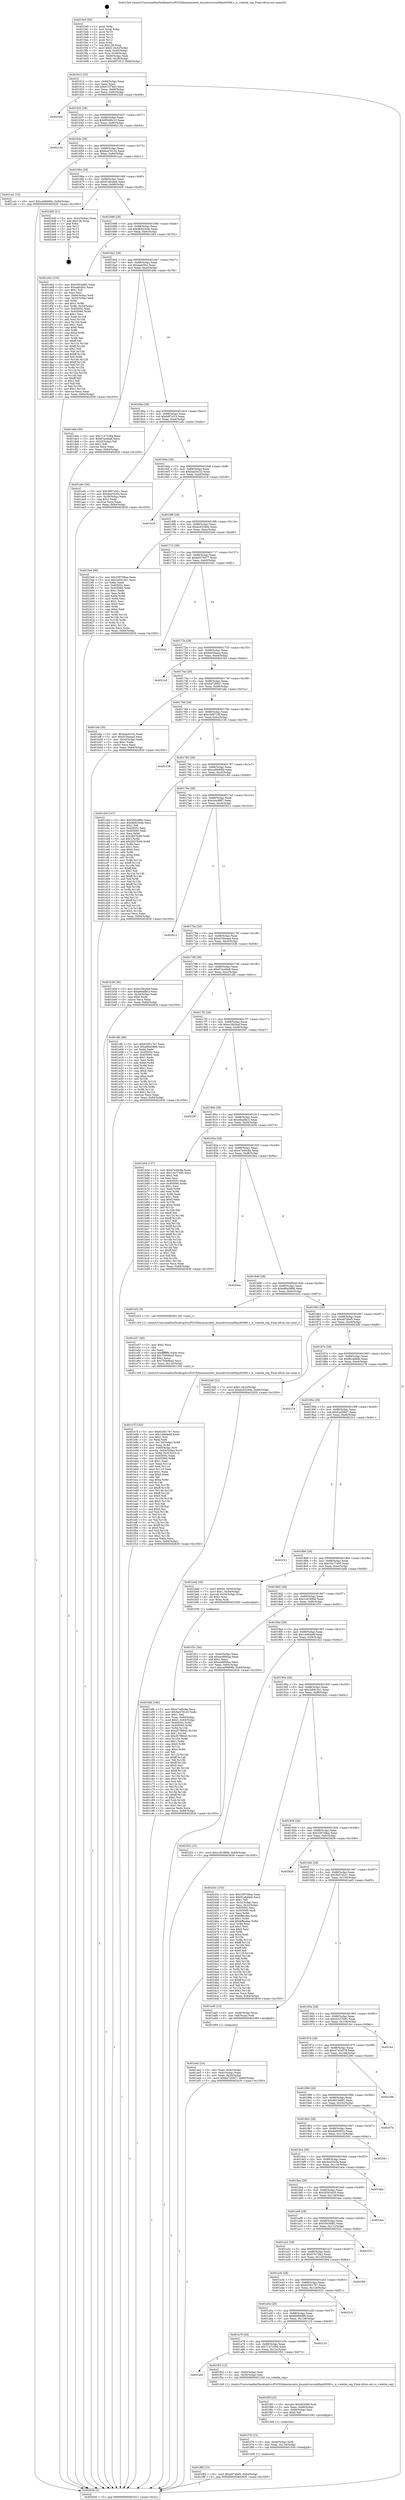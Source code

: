 digraph "0x4015e0" {
  label = "0x4015e0 (/mnt/c/Users/mathe/Desktop/tcc/POCII/binaries/extr_linuxdriversmfdtps65090.c_is_volatile_reg_Final-ollvm.out::main(0))"
  labelloc = "t"
  node[shape=record]

  Entry [label="",width=0.3,height=0.3,shape=circle,fillcolor=black,style=filled]
  "0x401612" [label="{
     0x401612 [32]\l
     | [instrs]\l
     &nbsp;&nbsp;0x401612 \<+6\>: mov -0x84(%rbp),%eax\l
     &nbsp;&nbsp;0x401618 \<+2\>: mov %eax,%ecx\l
     &nbsp;&nbsp;0x40161a \<+6\>: sub $0x811f7aa3,%ecx\l
     &nbsp;&nbsp;0x401620 \<+6\>: mov %eax,-0x88(%rbp)\l
     &nbsp;&nbsp;0x401626 \<+6\>: mov %ecx,-0x8c(%rbp)\l
     &nbsp;&nbsp;0x40162c \<+6\>: je 0000000000402329 \<main+0xd49\>\l
  }"]
  "0x402329" [label="{
     0x402329\l
  }", style=dashed]
  "0x401632" [label="{
     0x401632 [28]\l
     | [instrs]\l
     &nbsp;&nbsp;0x401632 \<+5\>: jmp 0000000000401637 \<main+0x57\>\l
     &nbsp;&nbsp;0x401637 \<+6\>: mov -0x88(%rbp),%eax\l
     &nbsp;&nbsp;0x40163d \<+5\>: sub $0x85b96c10,%eax\l
     &nbsp;&nbsp;0x401642 \<+6\>: mov %eax,-0x90(%rbp)\l
     &nbsp;&nbsp;0x401648 \<+6\>: je 0000000000402134 \<main+0xb54\>\l
  }"]
  Exit [label="",width=0.3,height=0.3,shape=circle,fillcolor=black,style=filled,peripheries=2]
  "0x402134" [label="{
     0x402134\l
  }", style=dashed]
  "0x40164e" [label="{
     0x40164e [28]\l
     | [instrs]\l
     &nbsp;&nbsp;0x40164e \<+5\>: jmp 0000000000401653 \<main+0x73\>\l
     &nbsp;&nbsp;0x401653 \<+6\>: mov -0x88(%rbp),%eax\l
     &nbsp;&nbsp;0x401659 \<+5\>: sub $0x8a4761d3,%eax\l
     &nbsp;&nbsp;0x40165e \<+6\>: mov %eax,-0x94(%rbp)\l
     &nbsp;&nbsp;0x401664 \<+6\>: je 0000000000401ca1 \<main+0x6c1\>\l
  }"]
  "0x401f85" [label="{
     0x401f85 [15]\l
     | [instrs]\l
     &nbsp;&nbsp;0x401f85 \<+10\>: movl $0xe974fef5,-0x84(%rbp)\l
     &nbsp;&nbsp;0x401f8f \<+5\>: jmp 0000000000402630 \<main+0x1050\>\l
  }"]
  "0x401ca1" [label="{
     0x401ca1 [15]\l
     | [instrs]\l
     &nbsp;&nbsp;0x401ca1 \<+10\>: movl $0xca09d06b,-0x84(%rbp)\l
     &nbsp;&nbsp;0x401cab \<+5\>: jmp 0000000000402630 \<main+0x1050\>\l
  }"]
  "0x40166a" [label="{
     0x40166a [28]\l
     | [instrs]\l
     &nbsp;&nbsp;0x40166a \<+5\>: jmp 000000000040166f \<main+0x8f\>\l
     &nbsp;&nbsp;0x40166f \<+6\>: mov -0x88(%rbp),%eax\l
     &nbsp;&nbsp;0x401675 \<+5\>: sub $0x91a644eb,%eax\l
     &nbsp;&nbsp;0x40167a \<+6\>: mov %eax,-0x98(%rbp)\l
     &nbsp;&nbsp;0x401680 \<+6\>: je 00000000004024d5 \<main+0xef5\>\l
  }"]
  "0x401f76" [label="{
     0x401f76 [15]\l
     | [instrs]\l
     &nbsp;&nbsp;0x401f76 \<+4\>: mov -0x60(%rbp),%rdi\l
     &nbsp;&nbsp;0x401f7a \<+6\>: mov %eax,-0x134(%rbp)\l
     &nbsp;&nbsp;0x401f80 \<+5\>: call 0000000000401030 \<free@plt\>\l
     | [calls]\l
     &nbsp;&nbsp;0x401030 \{1\} (unknown)\l
  }"]
  "0x4024d5" [label="{
     0x4024d5 [21]\l
     | [instrs]\l
     &nbsp;&nbsp;0x4024d5 \<+3\>: mov -0x2c(%rbp),%eax\l
     &nbsp;&nbsp;0x4024d8 \<+7\>: add $0x128,%rsp\l
     &nbsp;&nbsp;0x4024df \<+1\>: pop %rbx\l
     &nbsp;&nbsp;0x4024e0 \<+2\>: pop %r12\l
     &nbsp;&nbsp;0x4024e2 \<+2\>: pop %r13\l
     &nbsp;&nbsp;0x4024e4 \<+2\>: pop %r14\l
     &nbsp;&nbsp;0x4024e6 \<+2\>: pop %r15\l
     &nbsp;&nbsp;0x4024e8 \<+1\>: pop %rbp\l
     &nbsp;&nbsp;0x4024e9 \<+1\>: ret\l
  }"]
  "0x401686" [label="{
     0x401686 [28]\l
     | [instrs]\l
     &nbsp;&nbsp;0x401686 \<+5\>: jmp 000000000040168b \<main+0xab\>\l
     &nbsp;&nbsp;0x40168b \<+6\>: mov -0x88(%rbp),%eax\l
     &nbsp;&nbsp;0x401691 \<+5\>: sub $0x9b923cde,%eax\l
     &nbsp;&nbsp;0x401696 \<+6\>: mov %eax,-0x9c(%rbp)\l
     &nbsp;&nbsp;0x40169c \<+6\>: je 0000000000401d43 \<main+0x763\>\l
  }"]
  "0x401f5f" [label="{
     0x401f5f [23]\l
     | [instrs]\l
     &nbsp;&nbsp;0x401f5f \<+10\>: movabs $0x4030d6,%rdi\l
     &nbsp;&nbsp;0x401f69 \<+3\>: mov %eax,-0x68(%rbp)\l
     &nbsp;&nbsp;0x401f6c \<+3\>: mov -0x68(%rbp),%esi\l
     &nbsp;&nbsp;0x401f6f \<+2\>: mov $0x0,%al\l
     &nbsp;&nbsp;0x401f71 \<+5\>: call 0000000000401040 \<printf@plt\>\l
     | [calls]\l
     &nbsp;&nbsp;0x401040 \{1\} (unknown)\l
  }"]
  "0x401d43" [label="{
     0x401d43 [155]\l
     | [instrs]\l
     &nbsp;&nbsp;0x401d43 \<+5\>: mov $0x5563df82,%eax\l
     &nbsp;&nbsp;0x401d48 \<+5\>: mov $0xaafc5fcc,%ecx\l
     &nbsp;&nbsp;0x401d4d \<+2\>: mov $0x1,%dl\l
     &nbsp;&nbsp;0x401d4f \<+2\>: xor %esi,%esi\l
     &nbsp;&nbsp;0x401d51 \<+3\>: mov -0x64(%rbp),%edi\l
     &nbsp;&nbsp;0x401d54 \<+3\>: cmp -0x54(%rbp),%edi\l
     &nbsp;&nbsp;0x401d57 \<+4\>: setl %r8b\l
     &nbsp;&nbsp;0x401d5b \<+4\>: and $0x1,%r8b\l
     &nbsp;&nbsp;0x401d5f \<+4\>: mov %r8b,-0x2d(%rbp)\l
     &nbsp;&nbsp;0x401d63 \<+7\>: mov 0x40505c,%edi\l
     &nbsp;&nbsp;0x401d6a \<+8\>: mov 0x405060,%r9d\l
     &nbsp;&nbsp;0x401d72 \<+3\>: sub $0x1,%esi\l
     &nbsp;&nbsp;0x401d75 \<+3\>: mov %edi,%r10d\l
     &nbsp;&nbsp;0x401d78 \<+3\>: add %esi,%r10d\l
     &nbsp;&nbsp;0x401d7b \<+4\>: imul %r10d,%edi\l
     &nbsp;&nbsp;0x401d7f \<+3\>: and $0x1,%edi\l
     &nbsp;&nbsp;0x401d82 \<+3\>: cmp $0x0,%edi\l
     &nbsp;&nbsp;0x401d85 \<+4\>: sete %r8b\l
     &nbsp;&nbsp;0x401d89 \<+4\>: cmp $0xa,%r9d\l
     &nbsp;&nbsp;0x401d8d \<+4\>: setl %r11b\l
     &nbsp;&nbsp;0x401d91 \<+3\>: mov %r8b,%bl\l
     &nbsp;&nbsp;0x401d94 \<+3\>: xor $0xff,%bl\l
     &nbsp;&nbsp;0x401d97 \<+3\>: mov %r11b,%r14b\l
     &nbsp;&nbsp;0x401d9a \<+4\>: xor $0xff,%r14b\l
     &nbsp;&nbsp;0x401d9e \<+3\>: xor $0x1,%dl\l
     &nbsp;&nbsp;0x401da1 \<+3\>: mov %bl,%r15b\l
     &nbsp;&nbsp;0x401da4 \<+4\>: and $0xff,%r15b\l
     &nbsp;&nbsp;0x401da8 \<+3\>: and %dl,%r8b\l
     &nbsp;&nbsp;0x401dab \<+3\>: mov %r14b,%r12b\l
     &nbsp;&nbsp;0x401dae \<+4\>: and $0xff,%r12b\l
     &nbsp;&nbsp;0x401db2 \<+3\>: and %dl,%r11b\l
     &nbsp;&nbsp;0x401db5 \<+3\>: or %r8b,%r15b\l
     &nbsp;&nbsp;0x401db8 \<+3\>: or %r11b,%r12b\l
     &nbsp;&nbsp;0x401dbb \<+3\>: xor %r12b,%r15b\l
     &nbsp;&nbsp;0x401dbe \<+3\>: or %r14b,%bl\l
     &nbsp;&nbsp;0x401dc1 \<+3\>: xor $0xff,%bl\l
     &nbsp;&nbsp;0x401dc4 \<+3\>: or $0x1,%dl\l
     &nbsp;&nbsp;0x401dc7 \<+2\>: and %dl,%bl\l
     &nbsp;&nbsp;0x401dc9 \<+3\>: or %bl,%r15b\l
     &nbsp;&nbsp;0x401dcc \<+4\>: test $0x1,%r15b\l
     &nbsp;&nbsp;0x401dd0 \<+3\>: cmovne %ecx,%eax\l
     &nbsp;&nbsp;0x401dd3 \<+6\>: mov %eax,-0x84(%rbp)\l
     &nbsp;&nbsp;0x401dd9 \<+5\>: jmp 0000000000402630 \<main+0x1050\>\l
  }"]
  "0x4016a2" [label="{
     0x4016a2 [28]\l
     | [instrs]\l
     &nbsp;&nbsp;0x4016a2 \<+5\>: jmp 00000000004016a7 \<main+0xc7\>\l
     &nbsp;&nbsp;0x4016a7 \<+6\>: mov -0x88(%rbp),%eax\l
     &nbsp;&nbsp;0x4016ad \<+5\>: sub $0xaafc5fcc,%eax\l
     &nbsp;&nbsp;0x4016b2 \<+6\>: mov %eax,-0xa0(%rbp)\l
     &nbsp;&nbsp;0x4016b8 \<+6\>: je 0000000000401dde \<main+0x7fe\>\l
  }"]
  "0x401a92" [label="{
     0x401a92\l
  }", style=dashed]
  "0x401dde" [label="{
     0x401dde [30]\l
     | [instrs]\l
     &nbsp;&nbsp;0x401dde \<+5\>: mov $0x71473394,%eax\l
     &nbsp;&nbsp;0x401de3 \<+5\>: mov $0xd7acdda8,%ecx\l
     &nbsp;&nbsp;0x401de8 \<+3\>: mov -0x2d(%rbp),%dl\l
     &nbsp;&nbsp;0x401deb \<+3\>: test $0x1,%dl\l
     &nbsp;&nbsp;0x401dee \<+3\>: cmovne %ecx,%eax\l
     &nbsp;&nbsp;0x401df1 \<+6\>: mov %eax,-0x84(%rbp)\l
     &nbsp;&nbsp;0x401df7 \<+5\>: jmp 0000000000402630 \<main+0x1050\>\l
  }"]
  "0x4016be" [label="{
     0x4016be [28]\l
     | [instrs]\l
     &nbsp;&nbsp;0x4016be \<+5\>: jmp 00000000004016c3 \<main+0xe3\>\l
     &nbsp;&nbsp;0x4016c3 \<+6\>: mov -0x88(%rbp),%eax\l
     &nbsp;&nbsp;0x4016c9 \<+5\>: sub $0xb8f7cf13,%eax\l
     &nbsp;&nbsp;0x4016ce \<+6\>: mov %eax,-0xa4(%rbp)\l
     &nbsp;&nbsp;0x4016d4 \<+6\>: je 0000000000401a9c \<main+0x4bc\>\l
  }"]
  "0x401f53" [label="{
     0x401f53 [12]\l
     | [instrs]\l
     &nbsp;&nbsp;0x401f53 \<+4\>: mov -0x60(%rbp),%rdi\l
     &nbsp;&nbsp;0x401f57 \<+3\>: mov -0x50(%rbp),%esi\l
     &nbsp;&nbsp;0x401f5a \<+5\>: call 0000000000401240 \<is_volatile_reg\>\l
     | [calls]\l
     &nbsp;&nbsp;0x401240 \{1\} (/mnt/c/Users/mathe/Desktop/tcc/POCII/binaries/extr_linuxdriversmfdtps65090.c_is_volatile_reg_Final-ollvm.out::is_volatile_reg)\l
  }"]
  "0x401a9c" [label="{
     0x401a9c [30]\l
     | [instrs]\l
     &nbsp;&nbsp;0x401a9c \<+5\>: mov $0x3b87a521,%eax\l
     &nbsp;&nbsp;0x401aa1 \<+5\>: mov $0x4ea53c0a,%ecx\l
     &nbsp;&nbsp;0x401aa6 \<+3\>: mov -0x38(%rbp),%edx\l
     &nbsp;&nbsp;0x401aa9 \<+3\>: cmp $0x2,%edx\l
     &nbsp;&nbsp;0x401aac \<+3\>: cmovne %ecx,%eax\l
     &nbsp;&nbsp;0x401aaf \<+6\>: mov %eax,-0x84(%rbp)\l
     &nbsp;&nbsp;0x401ab5 \<+5\>: jmp 0000000000402630 \<main+0x1050\>\l
  }"]
  "0x4016da" [label="{
     0x4016da [28]\l
     | [instrs]\l
     &nbsp;&nbsp;0x4016da \<+5\>: jmp 00000000004016df \<main+0xff\>\l
     &nbsp;&nbsp;0x4016df \<+6\>: mov -0x88(%rbp),%eax\l
     &nbsp;&nbsp;0x4016e5 \<+5\>: sub $0xbae3cc32,%eax\l
     &nbsp;&nbsp;0x4016ea \<+6\>: mov %eax,-0xa8(%rbp)\l
     &nbsp;&nbsp;0x4016f0 \<+6\>: je 0000000000401b18 \<main+0x538\>\l
  }"]
  "0x402630" [label="{
     0x402630 [5]\l
     | [instrs]\l
     &nbsp;&nbsp;0x402630 \<+5\>: jmp 0000000000401612 \<main+0x32\>\l
  }"]
  "0x4015e0" [label="{
     0x4015e0 [50]\l
     | [instrs]\l
     &nbsp;&nbsp;0x4015e0 \<+1\>: push %rbp\l
     &nbsp;&nbsp;0x4015e1 \<+3\>: mov %rsp,%rbp\l
     &nbsp;&nbsp;0x4015e4 \<+2\>: push %r15\l
     &nbsp;&nbsp;0x4015e6 \<+2\>: push %r14\l
     &nbsp;&nbsp;0x4015e8 \<+2\>: push %r13\l
     &nbsp;&nbsp;0x4015ea \<+2\>: push %r12\l
     &nbsp;&nbsp;0x4015ec \<+1\>: push %rbx\l
     &nbsp;&nbsp;0x4015ed \<+7\>: sub $0x128,%rsp\l
     &nbsp;&nbsp;0x4015f4 \<+7\>: movl $0x0,-0x3c(%rbp)\l
     &nbsp;&nbsp;0x4015fb \<+3\>: mov %edi,-0x40(%rbp)\l
     &nbsp;&nbsp;0x4015fe \<+4\>: mov %rsi,-0x48(%rbp)\l
     &nbsp;&nbsp;0x401602 \<+3\>: mov -0x40(%rbp),%edi\l
     &nbsp;&nbsp;0x401605 \<+3\>: mov %edi,-0x38(%rbp)\l
     &nbsp;&nbsp;0x401608 \<+10\>: movl $0xb8f7cf13,-0x84(%rbp)\l
  }"]
  "0x401a76" [label="{
     0x401a76 [28]\l
     | [instrs]\l
     &nbsp;&nbsp;0x401a76 \<+5\>: jmp 0000000000401a7b \<main+0x49b\>\l
     &nbsp;&nbsp;0x401a7b \<+6\>: mov -0x88(%rbp),%eax\l
     &nbsp;&nbsp;0x401a81 \<+5\>: sub $0x71473394,%eax\l
     &nbsp;&nbsp;0x401a86 \<+6\>: mov %eax,-0x12c(%rbp)\l
     &nbsp;&nbsp;0x401a8c \<+6\>: je 0000000000401f53 \<main+0x973\>\l
  }"]
  "0x401b18" [label="{
     0x401b18\l
  }", style=dashed]
  "0x4016f6" [label="{
     0x4016f6 [28]\l
     | [instrs]\l
     &nbsp;&nbsp;0x4016f6 \<+5\>: jmp 00000000004016fb \<main+0x11b\>\l
     &nbsp;&nbsp;0x4016fb \<+6\>: mov -0x88(%rbp),%eax\l
     &nbsp;&nbsp;0x401701 \<+5\>: sub $0xbc03340e,%eax\l
     &nbsp;&nbsp;0x401706 \<+6\>: mov %eax,-0xac(%rbp)\l
     &nbsp;&nbsp;0x40170c \<+6\>: je 00000000004023e6 \<main+0xe06\>\l
  }"]
  "0x402125" [label="{
     0x402125\l
  }", style=dashed]
  "0x4023e6" [label="{
     0x4023e6 [86]\l
     | [instrs]\l
     &nbsp;&nbsp;0x4023e6 \<+5\>: mov $0x339709aa,%eax\l
     &nbsp;&nbsp;0x4023eb \<+5\>: mov $0x2a9415e1,%ecx\l
     &nbsp;&nbsp;0x4023f0 \<+2\>: xor %edx,%edx\l
     &nbsp;&nbsp;0x4023f2 \<+7\>: mov 0x40505c,%esi\l
     &nbsp;&nbsp;0x4023f9 \<+7\>: mov 0x405060,%edi\l
     &nbsp;&nbsp;0x402400 \<+3\>: sub $0x1,%edx\l
     &nbsp;&nbsp;0x402403 \<+3\>: mov %esi,%r8d\l
     &nbsp;&nbsp;0x402406 \<+3\>: add %edx,%r8d\l
     &nbsp;&nbsp;0x402409 \<+4\>: imul %r8d,%esi\l
     &nbsp;&nbsp;0x40240d \<+3\>: and $0x1,%esi\l
     &nbsp;&nbsp;0x402410 \<+3\>: cmp $0x0,%esi\l
     &nbsp;&nbsp;0x402413 \<+4\>: sete %r9b\l
     &nbsp;&nbsp;0x402417 \<+3\>: cmp $0xa,%edi\l
     &nbsp;&nbsp;0x40241a \<+4\>: setl %r10b\l
     &nbsp;&nbsp;0x40241e \<+3\>: mov %r9b,%r11b\l
     &nbsp;&nbsp;0x402421 \<+3\>: and %r10b,%r11b\l
     &nbsp;&nbsp;0x402424 \<+3\>: xor %r10b,%r9b\l
     &nbsp;&nbsp;0x402427 \<+3\>: or %r9b,%r11b\l
     &nbsp;&nbsp;0x40242a \<+4\>: test $0x1,%r11b\l
     &nbsp;&nbsp;0x40242e \<+3\>: cmovne %ecx,%eax\l
     &nbsp;&nbsp;0x402431 \<+6\>: mov %eax,-0x84(%rbp)\l
     &nbsp;&nbsp;0x402437 \<+5\>: jmp 0000000000402630 \<main+0x1050\>\l
  }"]
  "0x401712" [label="{
     0x401712 [28]\l
     | [instrs]\l
     &nbsp;&nbsp;0x401712 \<+5\>: jmp 0000000000401717 \<main+0x137\>\l
     &nbsp;&nbsp;0x401717 \<+6\>: mov -0x88(%rbp),%eax\l
     &nbsp;&nbsp;0x40171d \<+5\>: sub $0xbd370477,%eax\l
     &nbsp;&nbsp;0x401722 \<+6\>: mov %eax,-0xb0(%rbp)\l
     &nbsp;&nbsp;0x401728 \<+6\>: je 00000000004025d1 \<main+0xff1\>\l
  }"]
  "0x401a5a" [label="{
     0x401a5a [28]\l
     | [instrs]\l
     &nbsp;&nbsp;0x401a5a \<+5\>: jmp 0000000000401a5f \<main+0x47f\>\l
     &nbsp;&nbsp;0x401a5f \<+6\>: mov -0x88(%rbp),%eax\l
     &nbsp;&nbsp;0x401a65 \<+5\>: sub $0x6b9bb8f0,%eax\l
     &nbsp;&nbsp;0x401a6a \<+6\>: mov %eax,-0x128(%rbp)\l
     &nbsp;&nbsp;0x401a70 \<+6\>: je 0000000000402125 \<main+0xb45\>\l
  }"]
  "0x4025d1" [label="{
     0x4025d1\l
  }", style=dashed]
  "0x40172e" [label="{
     0x40172e [28]\l
     | [instrs]\l
     &nbsp;&nbsp;0x40172e \<+5\>: jmp 0000000000401733 \<main+0x153\>\l
     &nbsp;&nbsp;0x401733 \<+6\>: mov -0x88(%rbp),%eax\l
     &nbsp;&nbsp;0x401739 \<+5\>: sub $0xbe02baaa,%eax\l
     &nbsp;&nbsp;0x40173e \<+6\>: mov %eax,-0xb4(%rbp)\l
     &nbsp;&nbsp;0x401744 \<+6\>: je 00000000004021b3 \<main+0xbd3\>\l
  }"]
  "0x402531" [label="{
     0x402531\l
  }", style=dashed]
  "0x4021b3" [label="{
     0x4021b3\l
  }", style=dashed]
  "0x40174a" [label="{
     0x40174a [28]\l
     | [instrs]\l
     &nbsp;&nbsp;0x40174a \<+5\>: jmp 000000000040174f \<main+0x16f\>\l
     &nbsp;&nbsp;0x40174f \<+6\>: mov -0x88(%rbp),%eax\l
     &nbsp;&nbsp;0x401755 \<+5\>: sub $0xbe726927,%eax\l
     &nbsp;&nbsp;0x40175a \<+6\>: mov %eax,-0xb8(%rbp)\l
     &nbsp;&nbsp;0x401760 \<+6\>: je 0000000000401afa \<main+0x51a\>\l
  }"]
  "0x401a3e" [label="{
     0x401a3e [28]\l
     | [instrs]\l
     &nbsp;&nbsp;0x401a3e \<+5\>: jmp 0000000000401a43 \<main+0x463\>\l
     &nbsp;&nbsp;0x401a43 \<+6\>: mov -0x88(%rbp),%eax\l
     &nbsp;&nbsp;0x401a49 \<+5\>: sub $0x625617b7,%eax\l
     &nbsp;&nbsp;0x401a4e \<+6\>: mov %eax,-0x124(%rbp)\l
     &nbsp;&nbsp;0x401a54 \<+6\>: je 0000000000402531 \<main+0xf51\>\l
  }"]
  "0x401afa" [label="{
     0x401afa [30]\l
     | [instrs]\l
     &nbsp;&nbsp;0x401afa \<+5\>: mov $0xbae3cc32,%eax\l
     &nbsp;&nbsp;0x401aff \<+5\>: mov $0xd15baead,%ecx\l
     &nbsp;&nbsp;0x401b04 \<+3\>: mov -0x34(%rbp),%edx\l
     &nbsp;&nbsp;0x401b07 \<+3\>: cmp $0x1,%edx\l
     &nbsp;&nbsp;0x401b0a \<+3\>: cmovl %ecx,%eax\l
     &nbsp;&nbsp;0x401b0d \<+6\>: mov %eax,-0x84(%rbp)\l
     &nbsp;&nbsp;0x401b13 \<+5\>: jmp 0000000000402630 \<main+0x1050\>\l
  }"]
  "0x401766" [label="{
     0x401766 [28]\l
     | [instrs]\l
     &nbsp;&nbsp;0x401766 \<+5\>: jmp 000000000040176b \<main+0x18b\>\l
     &nbsp;&nbsp;0x40176b \<+6\>: mov -0x88(%rbp),%eax\l
     &nbsp;&nbsp;0x401771 \<+5\>: sub $0xc3d9718f,%eax\l
     &nbsp;&nbsp;0x401776 \<+6\>: mov %eax,-0xbc(%rbp)\l
     &nbsp;&nbsp;0x40177c \<+6\>: je 0000000000402158 \<main+0xb78\>\l
  }"]
  "0x401f94" [label="{
     0x401f94\l
  }", style=dashed]
  "0x402158" [label="{
     0x402158\l
  }", style=dashed]
  "0x401782" [label="{
     0x401782 [28]\l
     | [instrs]\l
     &nbsp;&nbsp;0x401782 \<+5\>: jmp 0000000000401787 \<main+0x1a7\>\l
     &nbsp;&nbsp;0x401787 \<+6\>: mov -0x88(%rbp),%eax\l
     &nbsp;&nbsp;0x40178d \<+5\>: sub $0xca09d06b,%eax\l
     &nbsp;&nbsp;0x401792 \<+6\>: mov %eax,-0xc0(%rbp)\l
     &nbsp;&nbsp;0x401798 \<+6\>: je 0000000000401cb0 \<main+0x6d0\>\l
  }"]
  "0x401a22" [label="{
     0x401a22 [28]\l
     | [instrs]\l
     &nbsp;&nbsp;0x401a22 \<+5\>: jmp 0000000000401a27 \<main+0x447\>\l
     &nbsp;&nbsp;0x401a27 \<+6\>: mov -0x88(%rbp),%eax\l
     &nbsp;&nbsp;0x401a2d \<+5\>: sub $0x57b72fa1,%eax\l
     &nbsp;&nbsp;0x401a32 \<+6\>: mov %eax,-0x120(%rbp)\l
     &nbsp;&nbsp;0x401a38 \<+6\>: je 0000000000401f94 \<main+0x9b4\>\l
  }"]
  "0x401cb0" [label="{
     0x401cb0 [147]\l
     | [instrs]\l
     &nbsp;&nbsp;0x401cb0 \<+5\>: mov $0x5563df82,%eax\l
     &nbsp;&nbsp;0x401cb5 \<+5\>: mov $0x9b923cde,%ecx\l
     &nbsp;&nbsp;0x401cba \<+2\>: mov $0x1,%dl\l
     &nbsp;&nbsp;0x401cbc \<+7\>: mov 0x40505c,%esi\l
     &nbsp;&nbsp;0x401cc3 \<+7\>: mov 0x405060,%edi\l
     &nbsp;&nbsp;0x401cca \<+3\>: mov %esi,%r8d\l
     &nbsp;&nbsp;0x401ccd \<+7\>: sub $0x2837fc69,%r8d\l
     &nbsp;&nbsp;0x401cd4 \<+4\>: sub $0x1,%r8d\l
     &nbsp;&nbsp;0x401cd8 \<+7\>: add $0x2837fc69,%r8d\l
     &nbsp;&nbsp;0x401cdf \<+4\>: imul %r8d,%esi\l
     &nbsp;&nbsp;0x401ce3 \<+3\>: and $0x1,%esi\l
     &nbsp;&nbsp;0x401ce6 \<+3\>: cmp $0x0,%esi\l
     &nbsp;&nbsp;0x401ce9 \<+4\>: sete %r9b\l
     &nbsp;&nbsp;0x401ced \<+3\>: cmp $0xa,%edi\l
     &nbsp;&nbsp;0x401cf0 \<+4\>: setl %r10b\l
     &nbsp;&nbsp;0x401cf4 \<+3\>: mov %r9b,%r11b\l
     &nbsp;&nbsp;0x401cf7 \<+4\>: xor $0xff,%r11b\l
     &nbsp;&nbsp;0x401cfb \<+3\>: mov %r10b,%bl\l
     &nbsp;&nbsp;0x401cfe \<+3\>: xor $0xff,%bl\l
     &nbsp;&nbsp;0x401d01 \<+3\>: xor $0x1,%dl\l
     &nbsp;&nbsp;0x401d04 \<+3\>: mov %r11b,%r14b\l
     &nbsp;&nbsp;0x401d07 \<+4\>: and $0xff,%r14b\l
     &nbsp;&nbsp;0x401d0b \<+3\>: and %dl,%r9b\l
     &nbsp;&nbsp;0x401d0e \<+3\>: mov %bl,%r15b\l
     &nbsp;&nbsp;0x401d11 \<+4\>: and $0xff,%r15b\l
     &nbsp;&nbsp;0x401d15 \<+3\>: and %dl,%r10b\l
     &nbsp;&nbsp;0x401d18 \<+3\>: or %r9b,%r14b\l
     &nbsp;&nbsp;0x401d1b \<+3\>: or %r10b,%r15b\l
     &nbsp;&nbsp;0x401d1e \<+3\>: xor %r15b,%r14b\l
     &nbsp;&nbsp;0x401d21 \<+3\>: or %bl,%r11b\l
     &nbsp;&nbsp;0x401d24 \<+4\>: xor $0xff,%r11b\l
     &nbsp;&nbsp;0x401d28 \<+3\>: or $0x1,%dl\l
     &nbsp;&nbsp;0x401d2b \<+3\>: and %dl,%r11b\l
     &nbsp;&nbsp;0x401d2e \<+3\>: or %r11b,%r14b\l
     &nbsp;&nbsp;0x401d31 \<+4\>: test $0x1,%r14b\l
     &nbsp;&nbsp;0x401d35 \<+3\>: cmovne %ecx,%eax\l
     &nbsp;&nbsp;0x401d38 \<+6\>: mov %eax,-0x84(%rbp)\l
     &nbsp;&nbsp;0x401d3e \<+5\>: jmp 0000000000402630 \<main+0x1050\>\l
  }"]
  "0x40179e" [label="{
     0x40179e [28]\l
     | [instrs]\l
     &nbsp;&nbsp;0x40179e \<+5\>: jmp 00000000004017a3 \<main+0x1c3\>\l
     &nbsp;&nbsp;0x4017a3 \<+6\>: mov -0x88(%rbp),%eax\l
     &nbsp;&nbsp;0x4017a9 \<+5\>: sub $0xcb4c8fd7,%eax\l
     &nbsp;&nbsp;0x4017ae \<+6\>: mov %eax,-0xc4(%rbp)\l
     &nbsp;&nbsp;0x4017b4 \<+6\>: je 0000000000402612 \<main+0x1032\>\l
  }"]
  "0x402522" [label="{
     0x402522\l
  }", style=dashed]
  "0x402612" [label="{
     0x402612\l
  }", style=dashed]
  "0x4017ba" [label="{
     0x4017ba [28]\l
     | [instrs]\l
     &nbsp;&nbsp;0x4017ba \<+5\>: jmp 00000000004017bf \<main+0x1df\>\l
     &nbsp;&nbsp;0x4017bf \<+6\>: mov -0x88(%rbp),%eax\l
     &nbsp;&nbsp;0x4017c5 \<+5\>: sub $0xd15baead,%eax\l
     &nbsp;&nbsp;0x4017ca \<+6\>: mov %eax,-0xc8(%rbp)\l
     &nbsp;&nbsp;0x4017d0 \<+6\>: je 0000000000401b36 \<main+0x556\>\l
  }"]
  "0x401a06" [label="{
     0x401a06 [28]\l
     | [instrs]\l
     &nbsp;&nbsp;0x401a06 \<+5\>: jmp 0000000000401a0b \<main+0x42b\>\l
     &nbsp;&nbsp;0x401a0b \<+6\>: mov -0x88(%rbp),%eax\l
     &nbsp;&nbsp;0x401a11 \<+5\>: sub $0x5563df82,%eax\l
     &nbsp;&nbsp;0x401a16 \<+6\>: mov %eax,-0x11c(%rbp)\l
     &nbsp;&nbsp;0x401a1c \<+6\>: je 0000000000402522 \<main+0xf42\>\l
  }"]
  "0x401b36" [label="{
     0x401b36 [30]\l
     | [instrs]\l
     &nbsp;&nbsp;0x401b36 \<+5\>: mov $0xe18b2bef,%eax\l
     &nbsp;&nbsp;0x401b3b \<+5\>: mov $0xe6eafbc3,%ecx\l
     &nbsp;&nbsp;0x401b40 \<+3\>: mov -0x34(%rbp),%edx\l
     &nbsp;&nbsp;0x401b43 \<+3\>: cmp $0x0,%edx\l
     &nbsp;&nbsp;0x401b46 \<+3\>: cmove %ecx,%eax\l
     &nbsp;&nbsp;0x401b49 \<+6\>: mov %eax,-0x84(%rbp)\l
     &nbsp;&nbsp;0x401b4f \<+5\>: jmp 0000000000402630 \<main+0x1050\>\l
  }"]
  "0x4017d6" [label="{
     0x4017d6 [28]\l
     | [instrs]\l
     &nbsp;&nbsp;0x4017d6 \<+5\>: jmp 00000000004017db \<main+0x1fb\>\l
     &nbsp;&nbsp;0x4017db \<+6\>: mov -0x88(%rbp),%eax\l
     &nbsp;&nbsp;0x4017e1 \<+5\>: sub $0xd7acdda8,%eax\l
     &nbsp;&nbsp;0x4017e6 \<+6\>: mov %eax,-0xcc(%rbp)\l
     &nbsp;&nbsp;0x4017ec \<+6\>: je 0000000000401dfc \<main+0x81c\>\l
  }"]
  "0x401fea" [label="{
     0x401fea\l
  }", style=dashed]
  "0x401dfc" [label="{
     0x401dfc [86]\l
     | [instrs]\l
     &nbsp;&nbsp;0x401dfc \<+5\>: mov $0x625617b7,%eax\l
     &nbsp;&nbsp;0x401e01 \<+5\>: mov $0xe86a5888,%ecx\l
     &nbsp;&nbsp;0x401e06 \<+2\>: xor %edx,%edx\l
     &nbsp;&nbsp;0x401e08 \<+7\>: mov 0x40505c,%esi\l
     &nbsp;&nbsp;0x401e0f \<+7\>: mov 0x405060,%edi\l
     &nbsp;&nbsp;0x401e16 \<+3\>: sub $0x1,%edx\l
     &nbsp;&nbsp;0x401e19 \<+3\>: mov %esi,%r8d\l
     &nbsp;&nbsp;0x401e1c \<+3\>: add %edx,%r8d\l
     &nbsp;&nbsp;0x401e1f \<+4\>: imul %r8d,%esi\l
     &nbsp;&nbsp;0x401e23 \<+3\>: and $0x1,%esi\l
     &nbsp;&nbsp;0x401e26 \<+3\>: cmp $0x0,%esi\l
     &nbsp;&nbsp;0x401e29 \<+4\>: sete %r9b\l
     &nbsp;&nbsp;0x401e2d \<+3\>: cmp $0xa,%edi\l
     &nbsp;&nbsp;0x401e30 \<+4\>: setl %r10b\l
     &nbsp;&nbsp;0x401e34 \<+3\>: mov %r9b,%r11b\l
     &nbsp;&nbsp;0x401e37 \<+3\>: and %r10b,%r11b\l
     &nbsp;&nbsp;0x401e3a \<+3\>: xor %r10b,%r9b\l
     &nbsp;&nbsp;0x401e3d \<+3\>: or %r9b,%r11b\l
     &nbsp;&nbsp;0x401e40 \<+4\>: test $0x1,%r11b\l
     &nbsp;&nbsp;0x401e44 \<+3\>: cmovne %ecx,%eax\l
     &nbsp;&nbsp;0x401e47 \<+6\>: mov %eax,-0x84(%rbp)\l
     &nbsp;&nbsp;0x401e4d \<+5\>: jmp 0000000000402630 \<main+0x1050\>\l
  }"]
  "0x4017f2" [label="{
     0x4017f2 [28]\l
     | [instrs]\l
     &nbsp;&nbsp;0x4017f2 \<+5\>: jmp 00000000004017f7 \<main+0x217\>\l
     &nbsp;&nbsp;0x4017f7 \<+6\>: mov -0x88(%rbp),%eax\l
     &nbsp;&nbsp;0x4017fd \<+5\>: sub $0xe18b2bef,%eax\l
     &nbsp;&nbsp;0x401802 \<+6\>: mov %eax,-0xd0(%rbp)\l
     &nbsp;&nbsp;0x401808 \<+6\>: je 0000000000402287 \<main+0xca7\>\l
  }"]
  "0x4019ea" [label="{
     0x4019ea [28]\l
     | [instrs]\l
     &nbsp;&nbsp;0x4019ea \<+5\>: jmp 00000000004019ef \<main+0x40f\>\l
     &nbsp;&nbsp;0x4019ef \<+6\>: mov -0x88(%rbp),%eax\l
     &nbsp;&nbsp;0x4019f5 \<+5\>: sub $0x50303d35,%eax\l
     &nbsp;&nbsp;0x4019fa \<+6\>: mov %eax,-0x118(%rbp)\l
     &nbsp;&nbsp;0x401a00 \<+6\>: je 0000000000401fea \<main+0xa0a\>\l
  }"]
  "0x402287" [label="{
     0x402287\l
  }", style=dashed]
  "0x40180e" [label="{
     0x40180e [28]\l
     | [instrs]\l
     &nbsp;&nbsp;0x40180e \<+5\>: jmp 0000000000401813 \<main+0x233\>\l
     &nbsp;&nbsp;0x401813 \<+6\>: mov -0x88(%rbp),%eax\l
     &nbsp;&nbsp;0x401819 \<+5\>: sub $0xe6eafbc3,%eax\l
     &nbsp;&nbsp;0x40181e \<+6\>: mov %eax,-0xd4(%rbp)\l
     &nbsp;&nbsp;0x401824 \<+6\>: je 0000000000401b54 \<main+0x574\>\l
  }"]
  "0x401aba" [label="{
     0x401aba\l
  }", style=dashed]
  "0x401b54" [label="{
     0x401b54 [137]\l
     | [instrs]\l
     &nbsp;&nbsp;0x401b54 \<+5\>: mov $0xe7a40c8a,%eax\l
     &nbsp;&nbsp;0x401b59 \<+5\>: mov $0x10a77495,%ecx\l
     &nbsp;&nbsp;0x401b5e \<+2\>: mov $0x1,%dl\l
     &nbsp;&nbsp;0x401b60 \<+2\>: xor %esi,%esi\l
     &nbsp;&nbsp;0x401b62 \<+7\>: mov 0x40505c,%edi\l
     &nbsp;&nbsp;0x401b69 \<+8\>: mov 0x405060,%r8d\l
     &nbsp;&nbsp;0x401b71 \<+3\>: sub $0x1,%esi\l
     &nbsp;&nbsp;0x401b74 \<+3\>: mov %edi,%r9d\l
     &nbsp;&nbsp;0x401b77 \<+3\>: add %esi,%r9d\l
     &nbsp;&nbsp;0x401b7a \<+4\>: imul %r9d,%edi\l
     &nbsp;&nbsp;0x401b7e \<+3\>: and $0x1,%edi\l
     &nbsp;&nbsp;0x401b81 \<+3\>: cmp $0x0,%edi\l
     &nbsp;&nbsp;0x401b84 \<+4\>: sete %r10b\l
     &nbsp;&nbsp;0x401b88 \<+4\>: cmp $0xa,%r8d\l
     &nbsp;&nbsp;0x401b8c \<+4\>: setl %r11b\l
     &nbsp;&nbsp;0x401b90 \<+3\>: mov %r10b,%bl\l
     &nbsp;&nbsp;0x401b93 \<+3\>: xor $0xff,%bl\l
     &nbsp;&nbsp;0x401b96 \<+3\>: mov %r11b,%r14b\l
     &nbsp;&nbsp;0x401b99 \<+4\>: xor $0xff,%r14b\l
     &nbsp;&nbsp;0x401b9d \<+3\>: xor $0x1,%dl\l
     &nbsp;&nbsp;0x401ba0 \<+3\>: mov %bl,%r15b\l
     &nbsp;&nbsp;0x401ba3 \<+4\>: and $0xff,%r15b\l
     &nbsp;&nbsp;0x401ba7 \<+3\>: and %dl,%r10b\l
     &nbsp;&nbsp;0x401baa \<+3\>: mov %r14b,%r12b\l
     &nbsp;&nbsp;0x401bad \<+4\>: and $0xff,%r12b\l
     &nbsp;&nbsp;0x401bb1 \<+3\>: and %dl,%r11b\l
     &nbsp;&nbsp;0x401bb4 \<+3\>: or %r10b,%r15b\l
     &nbsp;&nbsp;0x401bb7 \<+3\>: or %r11b,%r12b\l
     &nbsp;&nbsp;0x401bba \<+3\>: xor %r12b,%r15b\l
     &nbsp;&nbsp;0x401bbd \<+3\>: or %r14b,%bl\l
     &nbsp;&nbsp;0x401bc0 \<+3\>: xor $0xff,%bl\l
     &nbsp;&nbsp;0x401bc3 \<+3\>: or $0x1,%dl\l
     &nbsp;&nbsp;0x401bc6 \<+2\>: and %dl,%bl\l
     &nbsp;&nbsp;0x401bc8 \<+3\>: or %bl,%r15b\l
     &nbsp;&nbsp;0x401bcb \<+4\>: test $0x1,%r15b\l
     &nbsp;&nbsp;0x401bcf \<+3\>: cmovne %ecx,%eax\l
     &nbsp;&nbsp;0x401bd2 \<+6\>: mov %eax,-0x84(%rbp)\l
     &nbsp;&nbsp;0x401bd8 \<+5\>: jmp 0000000000402630 \<main+0x1050\>\l
  }"]
  "0x40182a" [label="{
     0x40182a [28]\l
     | [instrs]\l
     &nbsp;&nbsp;0x40182a \<+5\>: jmp 000000000040182f \<main+0x24f\>\l
     &nbsp;&nbsp;0x40182f \<+6\>: mov -0x88(%rbp),%eax\l
     &nbsp;&nbsp;0x401835 \<+5\>: sub $0xe7a40c8a,%eax\l
     &nbsp;&nbsp;0x40183a \<+6\>: mov %eax,-0xd8(%rbp)\l
     &nbsp;&nbsp;0x401840 \<+6\>: je 00000000004024ea \<main+0xf0a\>\l
  }"]
  "0x4019ce" [label="{
     0x4019ce [28]\l
     | [instrs]\l
     &nbsp;&nbsp;0x4019ce \<+5\>: jmp 00000000004019d3 \<main+0x3f3\>\l
     &nbsp;&nbsp;0x4019d3 \<+6\>: mov -0x88(%rbp),%eax\l
     &nbsp;&nbsp;0x4019d9 \<+5\>: sub $0x4ea53c0a,%eax\l
     &nbsp;&nbsp;0x4019de \<+6\>: mov %eax,-0x114(%rbp)\l
     &nbsp;&nbsp;0x4019e4 \<+6\>: je 0000000000401aba \<main+0x4da\>\l
  }"]
  "0x4024ea" [label="{
     0x4024ea\l
  }", style=dashed]
  "0x401846" [label="{
     0x401846 [28]\l
     | [instrs]\l
     &nbsp;&nbsp;0x401846 \<+5\>: jmp 000000000040184b \<main+0x26b\>\l
     &nbsp;&nbsp;0x40184b \<+6\>: mov -0x88(%rbp),%eax\l
     &nbsp;&nbsp;0x401851 \<+5\>: sub $0xe86a5888,%eax\l
     &nbsp;&nbsp;0x401856 \<+6\>: mov %eax,-0xdc(%rbp)\l
     &nbsp;&nbsp;0x40185c \<+6\>: je 0000000000401e52 \<main+0x872\>\l
  }"]
  "0x402581" [label="{
     0x402581\l
  }", style=dashed]
  "0x401e52" [label="{
     0x401e52 [5]\l
     | [instrs]\l
     &nbsp;&nbsp;0x401e52 \<+5\>: call 0000000000401160 \<next_i\>\l
     | [calls]\l
     &nbsp;&nbsp;0x401160 \{1\} (/mnt/c/Users/mathe/Desktop/tcc/POCII/binaries/extr_linuxdriversmfdtps65090.c_is_volatile_reg_Final-ollvm.out::next_i)\l
  }"]
  "0x401862" [label="{
     0x401862 [28]\l
     | [instrs]\l
     &nbsp;&nbsp;0x401862 \<+5\>: jmp 0000000000401867 \<main+0x287\>\l
     &nbsp;&nbsp;0x401867 \<+6\>: mov -0x88(%rbp),%eax\l
     &nbsp;&nbsp;0x40186d \<+5\>: sub $0xe974fef5,%eax\l
     &nbsp;&nbsp;0x401872 \<+6\>: mov %eax,-0xe0(%rbp)\l
     &nbsp;&nbsp;0x401878 \<+6\>: je 00000000004023d0 \<main+0xdf0\>\l
  }"]
  "0x4019b2" [label="{
     0x4019b2 [28]\l
     | [instrs]\l
     &nbsp;&nbsp;0x4019b2 \<+5\>: jmp 00000000004019b7 \<main+0x3d7\>\l
     &nbsp;&nbsp;0x4019b7 \<+6\>: mov -0x88(%rbp),%eax\l
     &nbsp;&nbsp;0x4019bd \<+5\>: sub $0x4b66402c,%eax\l
     &nbsp;&nbsp;0x4019c2 \<+6\>: mov %eax,-0x110(%rbp)\l
     &nbsp;&nbsp;0x4019c8 \<+6\>: je 0000000000402581 \<main+0xfa1\>\l
  }"]
  "0x4023d0" [label="{
     0x4023d0 [22]\l
     | [instrs]\l
     &nbsp;&nbsp;0x4023d0 \<+7\>: movl $0x0,-0x3c(%rbp)\l
     &nbsp;&nbsp;0x4023d7 \<+10\>: movl $0xbc03340e,-0x84(%rbp)\l
     &nbsp;&nbsp;0x4023e1 \<+5\>: jmp 0000000000402630 \<main+0x1050\>\l
  }"]
  "0x40187e" [label="{
     0x40187e [28]\l
     | [instrs]\l
     &nbsp;&nbsp;0x40187e \<+5\>: jmp 0000000000401883 \<main+0x2a3\>\l
     &nbsp;&nbsp;0x401883 \<+6\>: mov -0x88(%rbp),%eax\l
     &nbsp;&nbsp;0x401889 \<+5\>: sub $0xf6c4e8db,%eax\l
     &nbsp;&nbsp;0x40188e \<+6\>: mov %eax,-0xe4(%rbp)\l
     &nbsp;&nbsp;0x401894 \<+6\>: je 0000000000402278 \<main+0xc98\>\l
  }"]
  "0x40207d" [label="{
     0x40207d\l
  }", style=dashed]
  "0x402278" [label="{
     0x402278\l
  }", style=dashed]
  "0x40189a" [label="{
     0x40189a [28]\l
     | [instrs]\l
     &nbsp;&nbsp;0x40189a \<+5\>: jmp 000000000040189f \<main+0x2bf\>\l
     &nbsp;&nbsp;0x40189f \<+6\>: mov -0x88(%rbp),%eax\l
     &nbsp;&nbsp;0x4018a5 \<+5\>: sub $0xfca299d7,%eax\l
     &nbsp;&nbsp;0x4018aa \<+6\>: mov %eax,-0xe8(%rbp)\l
     &nbsp;&nbsp;0x4018b0 \<+6\>: je 00000000004023c1 \<main+0xde1\>\l
  }"]
  "0x401996" [label="{
     0x401996 [28]\l
     | [instrs]\l
     &nbsp;&nbsp;0x401996 \<+5\>: jmp 000000000040199b \<main+0x3bb\>\l
     &nbsp;&nbsp;0x40199b \<+6\>: mov -0x88(%rbp),%eax\l
     &nbsp;&nbsp;0x4019a1 \<+5\>: sub $0x4823e991,%eax\l
     &nbsp;&nbsp;0x4019a6 \<+6\>: mov %eax,-0x10c(%rbp)\l
     &nbsp;&nbsp;0x4019ac \<+6\>: je 000000000040207d \<main+0xa9d\>\l
  }"]
  "0x4023c1" [label="{
     0x4023c1\l
  }", style=dashed]
  "0x4018b6" [label="{
     0x4018b6 [28]\l
     | [instrs]\l
     &nbsp;&nbsp;0x4018b6 \<+5\>: jmp 00000000004018bb \<main+0x2db\>\l
     &nbsp;&nbsp;0x4018bb \<+6\>: mov -0x88(%rbp),%eax\l
     &nbsp;&nbsp;0x4018c1 \<+5\>: sub $0x10a77495,%eax\l
     &nbsp;&nbsp;0x4018c6 \<+6\>: mov %eax,-0xec(%rbp)\l
     &nbsp;&nbsp;0x4018cc \<+6\>: je 0000000000401bdd \<main+0x5fd\>\l
  }"]
  "0x402296" [label="{
     0x402296\l
  }", style=dashed]
  "0x401bdd" [label="{
     0x401bdd [30]\l
     | [instrs]\l
     &nbsp;&nbsp;0x401bdd \<+7\>: movl $0x64,-0x50(%rbp)\l
     &nbsp;&nbsp;0x401be4 \<+7\>: movl $0x1,-0x54(%rbp)\l
     &nbsp;&nbsp;0x401beb \<+4\>: movslq -0x54(%rbp),%rax\l
     &nbsp;&nbsp;0x401bef \<+4\>: shl $0x2,%rax\l
     &nbsp;&nbsp;0x401bf3 \<+3\>: mov %rax,%rdi\l
     &nbsp;&nbsp;0x401bf6 \<+5\>: call 0000000000401050 \<malloc@plt\>\l
     | [calls]\l
     &nbsp;&nbsp;0x401050 \{1\} (unknown)\l
  }"]
  "0x4018d2" [label="{
     0x4018d2 [28]\l
     | [instrs]\l
     &nbsp;&nbsp;0x4018d2 \<+5\>: jmp 00000000004018d7 \<main+0x2f7\>\l
     &nbsp;&nbsp;0x4018d7 \<+6\>: mov -0x88(%rbp),%eax\l
     &nbsp;&nbsp;0x4018dd \<+5\>: sub $0x1c91899e,%eax\l
     &nbsp;&nbsp;0x4018e2 \<+6\>: mov %eax,-0xf0(%rbp)\l
     &nbsp;&nbsp;0x4018e8 \<+6\>: je 0000000000401f31 \<main+0x951\>\l
  }"]
  "0x40197a" [label="{
     0x40197a [28]\l
     | [instrs]\l
     &nbsp;&nbsp;0x40197a \<+5\>: jmp 000000000040197f \<main+0x39f\>\l
     &nbsp;&nbsp;0x40197f \<+6\>: mov -0x88(%rbp),%eax\l
     &nbsp;&nbsp;0x401985 \<+5\>: sub $0x4742e579,%eax\l
     &nbsp;&nbsp;0x40198a \<+6\>: mov %eax,-0x108(%rbp)\l
     &nbsp;&nbsp;0x401990 \<+6\>: je 0000000000402296 \<main+0xcb6\>\l
  }"]
  "0x401f31" [label="{
     0x401f31 [34]\l
     | [instrs]\l
     &nbsp;&nbsp;0x401f31 \<+3\>: mov -0x64(%rbp),%eax\l
     &nbsp;&nbsp;0x401f34 \<+5\>: add $0xee489daa,%eax\l
     &nbsp;&nbsp;0x401f39 \<+3\>: add $0x1,%eax\l
     &nbsp;&nbsp;0x401f3c \<+5\>: sub $0xee489daa,%eax\l
     &nbsp;&nbsp;0x401f41 \<+3\>: mov %eax,-0x64(%rbp)\l
     &nbsp;&nbsp;0x401f44 \<+10\>: movl $0xca09d06b,-0x84(%rbp)\l
     &nbsp;&nbsp;0x401f4e \<+5\>: jmp 0000000000402630 \<main+0x1050\>\l
  }"]
  "0x4018ee" [label="{
     0x4018ee [28]\l
     | [instrs]\l
     &nbsp;&nbsp;0x4018ee \<+5\>: jmp 00000000004018f3 \<main+0x313\>\l
     &nbsp;&nbsp;0x4018f3 \<+6\>: mov -0x88(%rbp),%eax\l
     &nbsp;&nbsp;0x4018f9 \<+5\>: sub $0x1dd64e6f,%eax\l
     &nbsp;&nbsp;0x4018fe \<+6\>: mov %eax,-0xf4(%rbp)\l
     &nbsp;&nbsp;0x401904 \<+6\>: je 0000000000401f22 \<main+0x942\>\l
  }"]
  "0x401fcc" [label="{
     0x401fcc\l
  }", style=dashed]
  "0x401f22" [label="{
     0x401f22 [15]\l
     | [instrs]\l
     &nbsp;&nbsp;0x401f22 \<+10\>: movl $0x1c91899e,-0x84(%rbp)\l
     &nbsp;&nbsp;0x401f2c \<+5\>: jmp 0000000000402630 \<main+0x1050\>\l
  }"]
  "0x40190a" [label="{
     0x40190a [28]\l
     | [instrs]\l
     &nbsp;&nbsp;0x40190a \<+5\>: jmp 000000000040190f \<main+0x32f\>\l
     &nbsp;&nbsp;0x40190f \<+6\>: mov -0x88(%rbp),%eax\l
     &nbsp;&nbsp;0x401915 \<+5\>: sub $0x2a9415e1,%eax\l
     &nbsp;&nbsp;0x40191a \<+6\>: mov %eax,-0xf8(%rbp)\l
     &nbsp;&nbsp;0x401920 \<+6\>: je 000000000040243c \<main+0xe5c\>\l
  }"]
  "0x401e7f" [label="{
     0x401e7f [163]\l
     | [instrs]\l
     &nbsp;&nbsp;0x401e7f \<+5\>: mov $0x625617b7,%ecx\l
     &nbsp;&nbsp;0x401e84 \<+5\>: mov $0x1dd64e6f,%edx\l
     &nbsp;&nbsp;0x401e89 \<+3\>: mov $0x1,%sil\l
     &nbsp;&nbsp;0x401e8c \<+2\>: xor %edi,%edi\l
     &nbsp;&nbsp;0x401e8e \<+7\>: mov -0x130(%rbp),%r8d\l
     &nbsp;&nbsp;0x401e95 \<+4\>: imul %eax,%r8d\l
     &nbsp;&nbsp;0x401e99 \<+4\>: mov -0x60(%rbp),%r9\l
     &nbsp;&nbsp;0x401e9d \<+4\>: movslq -0x64(%rbp),%r10\l
     &nbsp;&nbsp;0x401ea1 \<+4\>: mov %r8d,(%r9,%r10,4)\l
     &nbsp;&nbsp;0x401ea5 \<+7\>: mov 0x40505c,%eax\l
     &nbsp;&nbsp;0x401eac \<+8\>: mov 0x405060,%r8d\l
     &nbsp;&nbsp;0x401eb4 \<+3\>: sub $0x1,%edi\l
     &nbsp;&nbsp;0x401eb7 \<+3\>: mov %eax,%r11d\l
     &nbsp;&nbsp;0x401eba \<+3\>: add %edi,%r11d\l
     &nbsp;&nbsp;0x401ebd \<+4\>: imul %r11d,%eax\l
     &nbsp;&nbsp;0x401ec1 \<+3\>: and $0x1,%eax\l
     &nbsp;&nbsp;0x401ec4 \<+3\>: cmp $0x0,%eax\l
     &nbsp;&nbsp;0x401ec7 \<+3\>: sete %bl\l
     &nbsp;&nbsp;0x401eca \<+4\>: cmp $0xa,%r8d\l
     &nbsp;&nbsp;0x401ece \<+4\>: setl %r14b\l
     &nbsp;&nbsp;0x401ed2 \<+3\>: mov %bl,%r15b\l
     &nbsp;&nbsp;0x401ed5 \<+4\>: xor $0xff,%r15b\l
     &nbsp;&nbsp;0x401ed9 \<+3\>: mov %r14b,%r12b\l
     &nbsp;&nbsp;0x401edc \<+4\>: xor $0xff,%r12b\l
     &nbsp;&nbsp;0x401ee0 \<+4\>: xor $0x0,%sil\l
     &nbsp;&nbsp;0x401ee4 \<+3\>: mov %r15b,%r13b\l
     &nbsp;&nbsp;0x401ee7 \<+4\>: and $0x0,%r13b\l
     &nbsp;&nbsp;0x401eeb \<+3\>: and %sil,%bl\l
     &nbsp;&nbsp;0x401eee \<+3\>: mov %r12b,%al\l
     &nbsp;&nbsp;0x401ef1 \<+2\>: and $0x0,%al\l
     &nbsp;&nbsp;0x401ef3 \<+3\>: and %sil,%r14b\l
     &nbsp;&nbsp;0x401ef6 \<+3\>: or %bl,%r13b\l
     &nbsp;&nbsp;0x401ef9 \<+3\>: or %r14b,%al\l
     &nbsp;&nbsp;0x401efc \<+3\>: xor %al,%r13b\l
     &nbsp;&nbsp;0x401eff \<+3\>: or %r12b,%r15b\l
     &nbsp;&nbsp;0x401f02 \<+4\>: xor $0xff,%r15b\l
     &nbsp;&nbsp;0x401f06 \<+4\>: or $0x0,%sil\l
     &nbsp;&nbsp;0x401f0a \<+3\>: and %sil,%r15b\l
     &nbsp;&nbsp;0x401f0d \<+3\>: or %r15b,%r13b\l
     &nbsp;&nbsp;0x401f10 \<+4\>: test $0x1,%r13b\l
     &nbsp;&nbsp;0x401f14 \<+3\>: cmovne %edx,%ecx\l
     &nbsp;&nbsp;0x401f17 \<+6\>: mov %ecx,-0x84(%rbp)\l
     &nbsp;&nbsp;0x401f1d \<+5\>: jmp 0000000000402630 \<main+0x1050\>\l
  }"]
  "0x40243c" [label="{
     0x40243c [153]\l
     | [instrs]\l
     &nbsp;&nbsp;0x40243c \<+5\>: mov $0x339709aa,%eax\l
     &nbsp;&nbsp;0x402441 \<+5\>: mov $0x91a644eb,%ecx\l
     &nbsp;&nbsp;0x402446 \<+2\>: mov $0x1,%dl\l
     &nbsp;&nbsp;0x402448 \<+3\>: mov -0x3c(%rbp),%esi\l
     &nbsp;&nbsp;0x40244b \<+3\>: mov %esi,-0x2c(%rbp)\l
     &nbsp;&nbsp;0x40244e \<+7\>: mov 0x40505c,%esi\l
     &nbsp;&nbsp;0x402455 \<+7\>: mov 0x405060,%edi\l
     &nbsp;&nbsp;0x40245c \<+3\>: mov %esi,%r8d\l
     &nbsp;&nbsp;0x40245f \<+7\>: sub $0xbffecdea,%r8d\l
     &nbsp;&nbsp;0x402466 \<+4\>: sub $0x1,%r8d\l
     &nbsp;&nbsp;0x40246a \<+7\>: add $0xbffecdea,%r8d\l
     &nbsp;&nbsp;0x402471 \<+4\>: imul %r8d,%esi\l
     &nbsp;&nbsp;0x402475 \<+3\>: and $0x1,%esi\l
     &nbsp;&nbsp;0x402478 \<+3\>: cmp $0x0,%esi\l
     &nbsp;&nbsp;0x40247b \<+4\>: sete %r9b\l
     &nbsp;&nbsp;0x40247f \<+3\>: cmp $0xa,%edi\l
     &nbsp;&nbsp;0x402482 \<+4\>: setl %r10b\l
     &nbsp;&nbsp;0x402486 \<+3\>: mov %r9b,%r11b\l
     &nbsp;&nbsp;0x402489 \<+4\>: xor $0xff,%r11b\l
     &nbsp;&nbsp;0x40248d \<+3\>: mov %r10b,%bl\l
     &nbsp;&nbsp;0x402490 \<+3\>: xor $0xff,%bl\l
     &nbsp;&nbsp;0x402493 \<+3\>: xor $0x0,%dl\l
     &nbsp;&nbsp;0x402496 \<+3\>: mov %r11b,%r14b\l
     &nbsp;&nbsp;0x402499 \<+4\>: and $0x0,%r14b\l
     &nbsp;&nbsp;0x40249d \<+3\>: and %dl,%r9b\l
     &nbsp;&nbsp;0x4024a0 \<+3\>: mov %bl,%r15b\l
     &nbsp;&nbsp;0x4024a3 \<+4\>: and $0x0,%r15b\l
     &nbsp;&nbsp;0x4024a7 \<+3\>: and %dl,%r10b\l
     &nbsp;&nbsp;0x4024aa \<+3\>: or %r9b,%r14b\l
     &nbsp;&nbsp;0x4024ad \<+3\>: or %r10b,%r15b\l
     &nbsp;&nbsp;0x4024b0 \<+3\>: xor %r15b,%r14b\l
     &nbsp;&nbsp;0x4024b3 \<+3\>: or %bl,%r11b\l
     &nbsp;&nbsp;0x4024b6 \<+4\>: xor $0xff,%r11b\l
     &nbsp;&nbsp;0x4024ba \<+3\>: or $0x0,%dl\l
     &nbsp;&nbsp;0x4024bd \<+3\>: and %dl,%r11b\l
     &nbsp;&nbsp;0x4024c0 \<+3\>: or %r11b,%r14b\l
     &nbsp;&nbsp;0x4024c3 \<+4\>: test $0x1,%r14b\l
     &nbsp;&nbsp;0x4024c7 \<+3\>: cmovne %ecx,%eax\l
     &nbsp;&nbsp;0x4024ca \<+6\>: mov %eax,-0x84(%rbp)\l
     &nbsp;&nbsp;0x4024d0 \<+5\>: jmp 0000000000402630 \<main+0x1050\>\l
  }"]
  "0x401926" [label="{
     0x401926 [28]\l
     | [instrs]\l
     &nbsp;&nbsp;0x401926 \<+5\>: jmp 000000000040192b \<main+0x34b\>\l
     &nbsp;&nbsp;0x40192b \<+6\>: mov -0x88(%rbp),%eax\l
     &nbsp;&nbsp;0x401931 \<+5\>: sub $0x339709aa,%eax\l
     &nbsp;&nbsp;0x401936 \<+6\>: mov %eax,-0xfc(%rbp)\l
     &nbsp;&nbsp;0x40193c \<+6\>: je 0000000000402626 \<main+0x1046\>\l
  }"]
  "0x401e57" [label="{
     0x401e57 [40]\l
     | [instrs]\l
     &nbsp;&nbsp;0x401e57 \<+5\>: mov $0x2,%ecx\l
     &nbsp;&nbsp;0x401e5c \<+1\>: cltd\l
     &nbsp;&nbsp;0x401e5d \<+2\>: idiv %ecx\l
     &nbsp;&nbsp;0x401e5f \<+6\>: imul $0xfffffffe,%edx,%ecx\l
     &nbsp;&nbsp;0x401e65 \<+6\>: add $0x750b9ba5,%ecx\l
     &nbsp;&nbsp;0x401e6b \<+3\>: add $0x1,%ecx\l
     &nbsp;&nbsp;0x401e6e \<+6\>: sub $0x750b9ba5,%ecx\l
     &nbsp;&nbsp;0x401e74 \<+6\>: mov %ecx,-0x130(%rbp)\l
     &nbsp;&nbsp;0x401e7a \<+5\>: call 0000000000401160 \<next_i\>\l
     | [calls]\l
     &nbsp;&nbsp;0x401160 \{1\} (/mnt/c/Users/mathe/Desktop/tcc/POCII/binaries/extr_linuxdriversmfdtps65090.c_is_volatile_reg_Final-ollvm.out::next_i)\l
  }"]
  "0x402626" [label="{
     0x402626\l
  }", style=dashed]
  "0x401942" [label="{
     0x401942 [28]\l
     | [instrs]\l
     &nbsp;&nbsp;0x401942 \<+5\>: jmp 0000000000401947 \<main+0x367\>\l
     &nbsp;&nbsp;0x401947 \<+6\>: mov -0x88(%rbp),%eax\l
     &nbsp;&nbsp;0x40194d \<+5\>: sub $0x3b87a521,%eax\l
     &nbsp;&nbsp;0x401952 \<+6\>: mov %eax,-0x100(%rbp)\l
     &nbsp;&nbsp;0x401958 \<+6\>: je 0000000000401ad5 \<main+0x4f5\>\l
  }"]
  "0x401bfb" [label="{
     0x401bfb [166]\l
     | [instrs]\l
     &nbsp;&nbsp;0x401bfb \<+5\>: mov $0xe7a40c8a,%ecx\l
     &nbsp;&nbsp;0x401c00 \<+5\>: mov $0x8a4761d3,%edx\l
     &nbsp;&nbsp;0x401c05 \<+3\>: mov $0x1,%sil\l
     &nbsp;&nbsp;0x401c08 \<+4\>: mov %rax,-0x60(%rbp)\l
     &nbsp;&nbsp;0x401c0c \<+7\>: movl $0x0,-0x64(%rbp)\l
     &nbsp;&nbsp;0x401c13 \<+8\>: mov 0x40505c,%r8d\l
     &nbsp;&nbsp;0x401c1b \<+8\>: mov 0x405060,%r9d\l
     &nbsp;&nbsp;0x401c23 \<+3\>: mov %r8d,%r10d\l
     &nbsp;&nbsp;0x401c26 \<+7\>: add $0xd57f8645,%r10d\l
     &nbsp;&nbsp;0x401c2d \<+4\>: sub $0x1,%r10d\l
     &nbsp;&nbsp;0x401c31 \<+7\>: sub $0xd57f8645,%r10d\l
     &nbsp;&nbsp;0x401c38 \<+4\>: imul %r10d,%r8d\l
     &nbsp;&nbsp;0x401c3c \<+4\>: and $0x1,%r8d\l
     &nbsp;&nbsp;0x401c40 \<+4\>: cmp $0x0,%r8d\l
     &nbsp;&nbsp;0x401c44 \<+4\>: sete %r11b\l
     &nbsp;&nbsp;0x401c48 \<+4\>: cmp $0xa,%r9d\l
     &nbsp;&nbsp;0x401c4c \<+3\>: setl %bl\l
     &nbsp;&nbsp;0x401c4f \<+3\>: mov %r11b,%r14b\l
     &nbsp;&nbsp;0x401c52 \<+4\>: xor $0xff,%r14b\l
     &nbsp;&nbsp;0x401c56 \<+3\>: mov %bl,%r15b\l
     &nbsp;&nbsp;0x401c59 \<+4\>: xor $0xff,%r15b\l
     &nbsp;&nbsp;0x401c5d \<+4\>: xor $0x0,%sil\l
     &nbsp;&nbsp;0x401c61 \<+3\>: mov %r14b,%r12b\l
     &nbsp;&nbsp;0x401c64 \<+4\>: and $0x0,%r12b\l
     &nbsp;&nbsp;0x401c68 \<+3\>: and %sil,%r11b\l
     &nbsp;&nbsp;0x401c6b \<+3\>: mov %r15b,%r13b\l
     &nbsp;&nbsp;0x401c6e \<+4\>: and $0x0,%r13b\l
     &nbsp;&nbsp;0x401c72 \<+3\>: and %sil,%bl\l
     &nbsp;&nbsp;0x401c75 \<+3\>: or %r11b,%r12b\l
     &nbsp;&nbsp;0x401c78 \<+3\>: or %bl,%r13b\l
     &nbsp;&nbsp;0x401c7b \<+3\>: xor %r13b,%r12b\l
     &nbsp;&nbsp;0x401c7e \<+3\>: or %r15b,%r14b\l
     &nbsp;&nbsp;0x401c81 \<+4\>: xor $0xff,%r14b\l
     &nbsp;&nbsp;0x401c85 \<+4\>: or $0x0,%sil\l
     &nbsp;&nbsp;0x401c89 \<+3\>: and %sil,%r14b\l
     &nbsp;&nbsp;0x401c8c \<+3\>: or %r14b,%r12b\l
     &nbsp;&nbsp;0x401c8f \<+4\>: test $0x1,%r12b\l
     &nbsp;&nbsp;0x401c93 \<+3\>: cmovne %edx,%ecx\l
     &nbsp;&nbsp;0x401c96 \<+6\>: mov %ecx,-0x84(%rbp)\l
     &nbsp;&nbsp;0x401c9c \<+5\>: jmp 0000000000402630 \<main+0x1050\>\l
  }"]
  "0x401ad5" [label="{
     0x401ad5 [13]\l
     | [instrs]\l
     &nbsp;&nbsp;0x401ad5 \<+4\>: mov -0x48(%rbp),%rax\l
     &nbsp;&nbsp;0x401ad9 \<+4\>: mov 0x8(%rax),%rdi\l
     &nbsp;&nbsp;0x401add \<+5\>: call 0000000000401060 \<atoi@plt\>\l
     | [calls]\l
     &nbsp;&nbsp;0x401060 \{1\} (unknown)\l
  }"]
  "0x40195e" [label="{
     0x40195e [28]\l
     | [instrs]\l
     &nbsp;&nbsp;0x40195e \<+5\>: jmp 0000000000401963 \<main+0x383\>\l
     &nbsp;&nbsp;0x401963 \<+6\>: mov -0x88(%rbp),%eax\l
     &nbsp;&nbsp;0x401969 \<+5\>: sub $0x42c57b81,%eax\l
     &nbsp;&nbsp;0x40196e \<+6\>: mov %eax,-0x104(%rbp)\l
     &nbsp;&nbsp;0x401974 \<+6\>: je 0000000000401fcc \<main+0x9ec\>\l
  }"]
  "0x401ae2" [label="{
     0x401ae2 [24]\l
     | [instrs]\l
     &nbsp;&nbsp;0x401ae2 \<+3\>: mov %eax,-0x4c(%rbp)\l
     &nbsp;&nbsp;0x401ae5 \<+3\>: mov -0x4c(%rbp),%eax\l
     &nbsp;&nbsp;0x401ae8 \<+3\>: mov %eax,-0x34(%rbp)\l
     &nbsp;&nbsp;0x401aeb \<+10\>: movl $0xbe726927,-0x84(%rbp)\l
     &nbsp;&nbsp;0x401af5 \<+5\>: jmp 0000000000402630 \<main+0x1050\>\l
  }"]
  Entry -> "0x4015e0" [label=" 1"]
  "0x401612" -> "0x402329" [label=" 0"]
  "0x401612" -> "0x401632" [label=" 22"]
  "0x4024d5" -> Exit [label=" 1"]
  "0x401632" -> "0x402134" [label=" 0"]
  "0x401632" -> "0x40164e" [label=" 22"]
  "0x40243c" -> "0x402630" [label=" 1"]
  "0x40164e" -> "0x401ca1" [label=" 1"]
  "0x40164e" -> "0x40166a" [label=" 21"]
  "0x4023e6" -> "0x402630" [label=" 1"]
  "0x40166a" -> "0x4024d5" [label=" 1"]
  "0x40166a" -> "0x401686" [label=" 20"]
  "0x4023d0" -> "0x402630" [label=" 1"]
  "0x401686" -> "0x401d43" [label=" 2"]
  "0x401686" -> "0x4016a2" [label=" 18"]
  "0x401f85" -> "0x402630" [label=" 1"]
  "0x4016a2" -> "0x401dde" [label=" 2"]
  "0x4016a2" -> "0x4016be" [label=" 16"]
  "0x401f76" -> "0x401f85" [label=" 1"]
  "0x4016be" -> "0x401a9c" [label=" 1"]
  "0x4016be" -> "0x4016da" [label=" 15"]
  "0x401a9c" -> "0x402630" [label=" 1"]
  "0x4015e0" -> "0x401612" [label=" 1"]
  "0x402630" -> "0x401612" [label=" 21"]
  "0x401f5f" -> "0x401f76" [label=" 1"]
  "0x4016da" -> "0x401b18" [label=" 0"]
  "0x4016da" -> "0x4016f6" [label=" 15"]
  "0x401a76" -> "0x401a92" [label=" 0"]
  "0x4016f6" -> "0x4023e6" [label=" 1"]
  "0x4016f6" -> "0x401712" [label=" 14"]
  "0x401a76" -> "0x401f53" [label=" 1"]
  "0x401712" -> "0x4025d1" [label=" 0"]
  "0x401712" -> "0x40172e" [label=" 14"]
  "0x401a5a" -> "0x401a76" [label=" 1"]
  "0x40172e" -> "0x4021b3" [label=" 0"]
  "0x40172e" -> "0x40174a" [label=" 14"]
  "0x401a5a" -> "0x402125" [label=" 0"]
  "0x40174a" -> "0x401afa" [label=" 1"]
  "0x40174a" -> "0x401766" [label=" 13"]
  "0x401a3e" -> "0x401a5a" [label=" 1"]
  "0x401766" -> "0x402158" [label=" 0"]
  "0x401766" -> "0x401782" [label=" 13"]
  "0x401a3e" -> "0x402531" [label=" 0"]
  "0x401782" -> "0x401cb0" [label=" 2"]
  "0x401782" -> "0x40179e" [label=" 11"]
  "0x401a22" -> "0x401a3e" [label=" 1"]
  "0x40179e" -> "0x402612" [label=" 0"]
  "0x40179e" -> "0x4017ba" [label=" 11"]
  "0x401a22" -> "0x401f94" [label=" 0"]
  "0x4017ba" -> "0x401b36" [label=" 1"]
  "0x4017ba" -> "0x4017d6" [label=" 10"]
  "0x401a06" -> "0x401a22" [label=" 1"]
  "0x4017d6" -> "0x401dfc" [label=" 1"]
  "0x4017d6" -> "0x4017f2" [label=" 9"]
  "0x401a06" -> "0x402522" [label=" 0"]
  "0x4017f2" -> "0x402287" [label=" 0"]
  "0x4017f2" -> "0x40180e" [label=" 9"]
  "0x4019ea" -> "0x401a06" [label=" 1"]
  "0x40180e" -> "0x401b54" [label=" 1"]
  "0x40180e" -> "0x40182a" [label=" 8"]
  "0x4019ea" -> "0x401fea" [label=" 0"]
  "0x40182a" -> "0x4024ea" [label=" 0"]
  "0x40182a" -> "0x401846" [label=" 8"]
  "0x4019ce" -> "0x4019ea" [label=" 1"]
  "0x401846" -> "0x401e52" [label=" 1"]
  "0x401846" -> "0x401862" [label=" 7"]
  "0x4019ce" -> "0x401aba" [label=" 0"]
  "0x401862" -> "0x4023d0" [label=" 1"]
  "0x401862" -> "0x40187e" [label=" 6"]
  "0x4019b2" -> "0x4019ce" [label=" 1"]
  "0x40187e" -> "0x402278" [label=" 0"]
  "0x40187e" -> "0x40189a" [label=" 6"]
  "0x4019b2" -> "0x402581" [label=" 0"]
  "0x40189a" -> "0x4023c1" [label=" 0"]
  "0x40189a" -> "0x4018b6" [label=" 6"]
  "0x401996" -> "0x4019b2" [label=" 1"]
  "0x4018b6" -> "0x401bdd" [label=" 1"]
  "0x4018b6" -> "0x4018d2" [label=" 5"]
  "0x401996" -> "0x40207d" [label=" 0"]
  "0x4018d2" -> "0x401f31" [label=" 1"]
  "0x4018d2" -> "0x4018ee" [label=" 4"]
  "0x40197a" -> "0x401996" [label=" 1"]
  "0x4018ee" -> "0x401f22" [label=" 1"]
  "0x4018ee" -> "0x40190a" [label=" 3"]
  "0x40197a" -> "0x402296" [label=" 0"]
  "0x40190a" -> "0x40243c" [label=" 1"]
  "0x40190a" -> "0x401926" [label=" 2"]
  "0x40195e" -> "0x40197a" [label=" 1"]
  "0x401926" -> "0x402626" [label=" 0"]
  "0x401926" -> "0x401942" [label=" 2"]
  "0x40195e" -> "0x401fcc" [label=" 0"]
  "0x401942" -> "0x401ad5" [label=" 1"]
  "0x401942" -> "0x40195e" [label=" 1"]
  "0x401ad5" -> "0x401ae2" [label=" 1"]
  "0x401ae2" -> "0x402630" [label=" 1"]
  "0x401afa" -> "0x402630" [label=" 1"]
  "0x401b36" -> "0x402630" [label=" 1"]
  "0x401b54" -> "0x402630" [label=" 1"]
  "0x401bdd" -> "0x401bfb" [label=" 1"]
  "0x401bfb" -> "0x402630" [label=" 1"]
  "0x401ca1" -> "0x402630" [label=" 1"]
  "0x401cb0" -> "0x402630" [label=" 2"]
  "0x401d43" -> "0x402630" [label=" 2"]
  "0x401dde" -> "0x402630" [label=" 2"]
  "0x401dfc" -> "0x402630" [label=" 1"]
  "0x401e52" -> "0x401e57" [label=" 1"]
  "0x401e57" -> "0x401e7f" [label=" 1"]
  "0x401e7f" -> "0x402630" [label=" 1"]
  "0x401f22" -> "0x402630" [label=" 1"]
  "0x401f31" -> "0x402630" [label=" 1"]
  "0x401f53" -> "0x401f5f" [label=" 1"]
}
